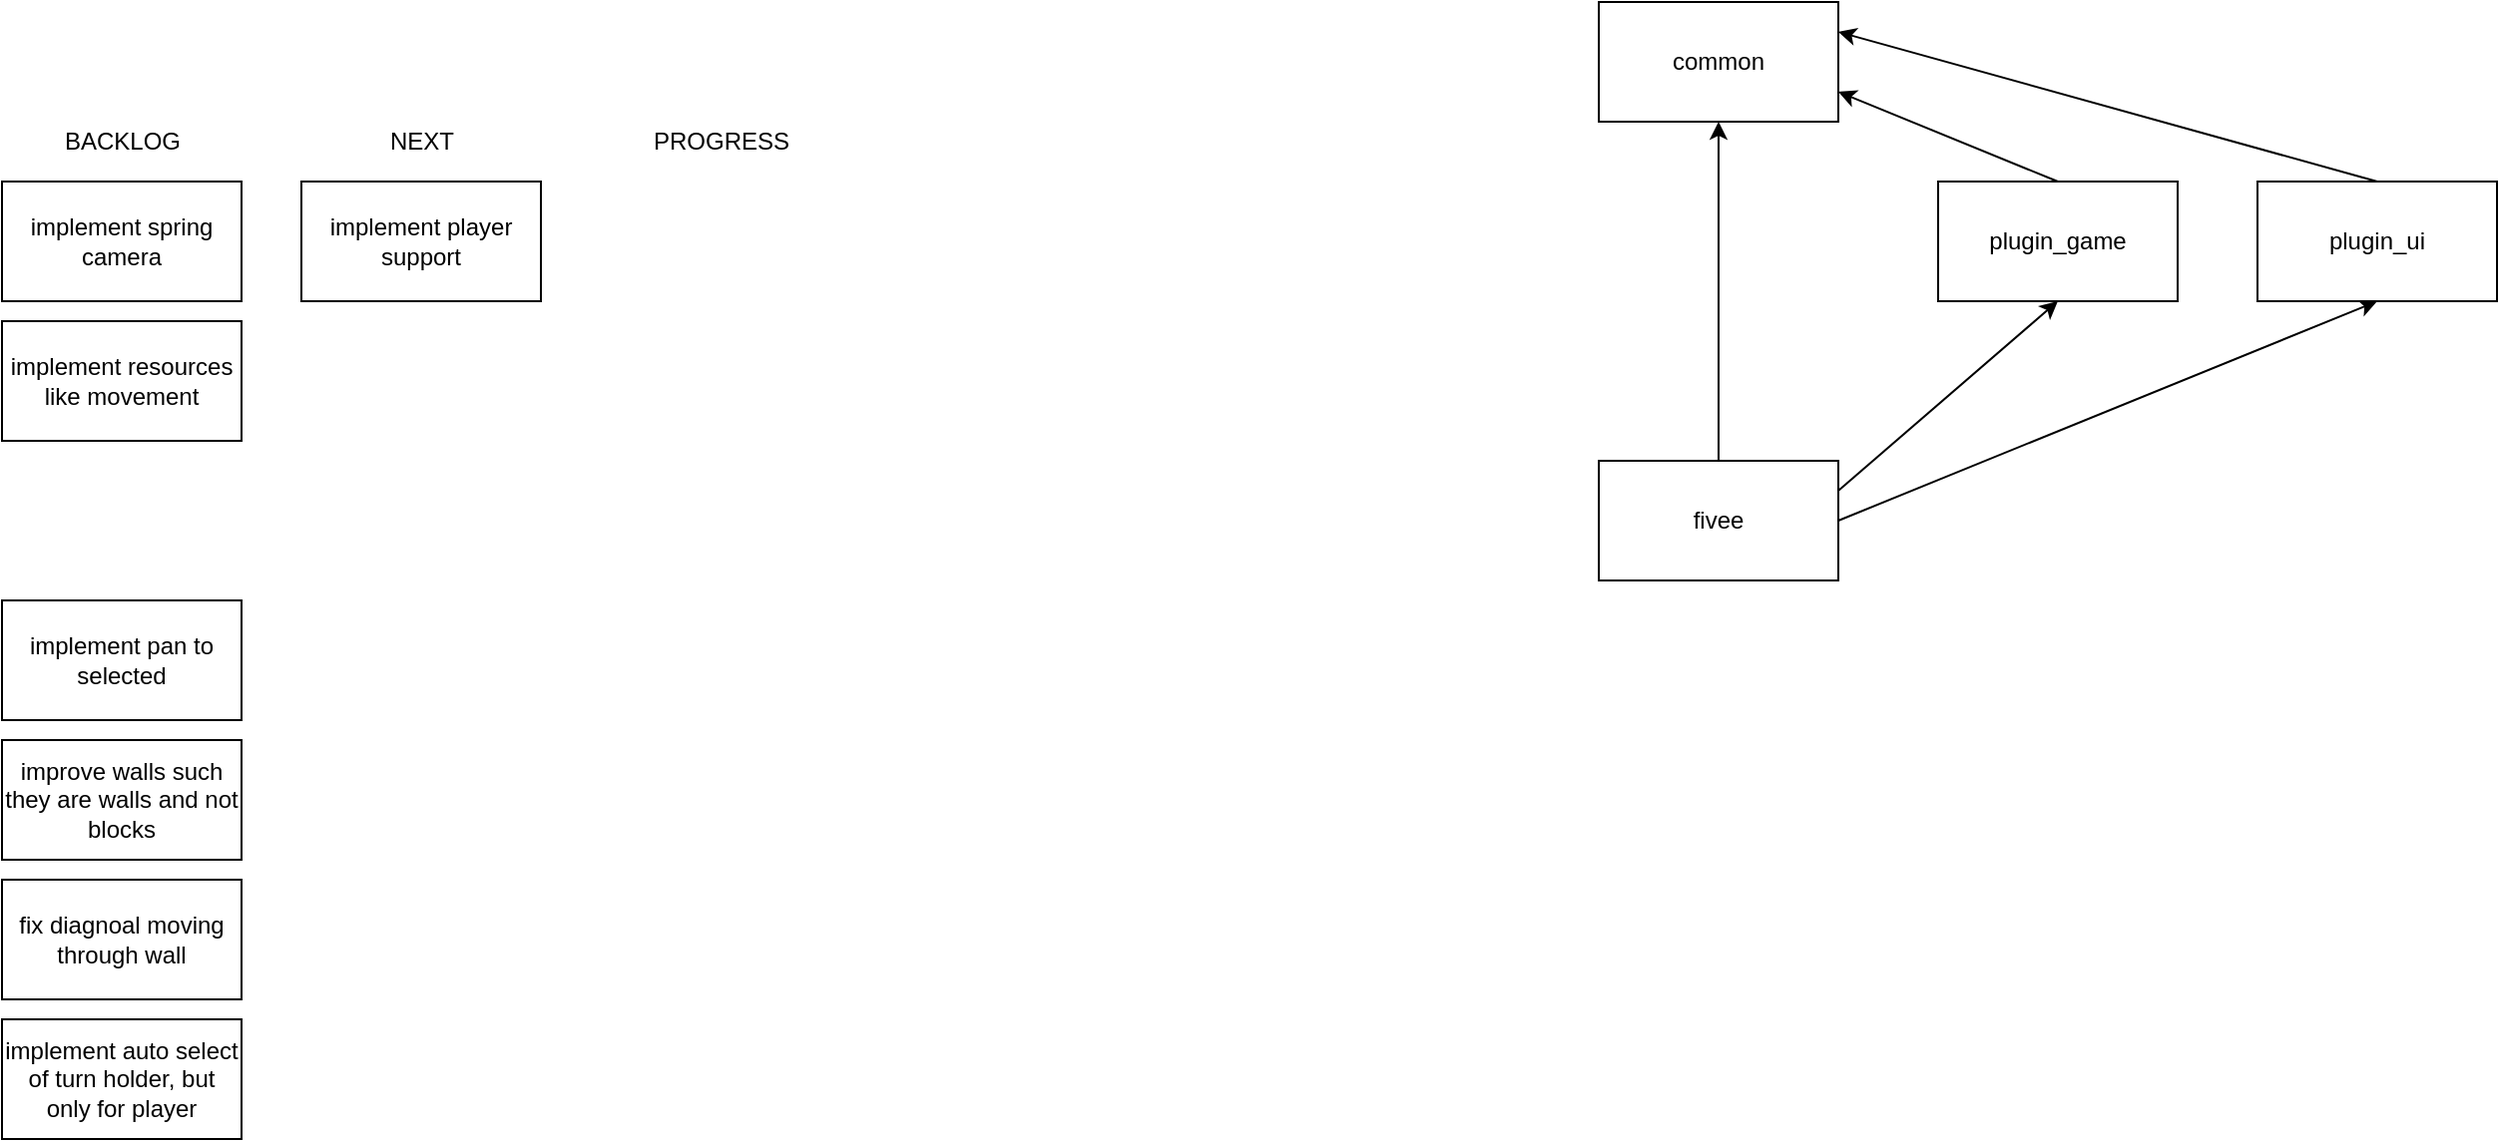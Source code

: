 <mxfile>
    <diagram id="fbY-3la6N2TdW8390JJk" name="Page-1">
        <mxGraphModel dx="1748" dy="800" grid="1" gridSize="10" guides="1" tooltips="1" connect="1" arrows="1" fold="1" page="1" pageScale="1" pageWidth="850" pageHeight="1100" math="0" shadow="0">
            <root>
                <mxCell id="0"/>
                <mxCell id="1" parent="0"/>
                <mxCell id="4" style="edgeStyle=none;html=1;exitX=0.5;exitY=0;exitDx=0;exitDy=0;" parent="1" source="2" target="3" edge="1">
                    <mxGeometry relative="1" as="geometry"/>
                </mxCell>
                <mxCell id="6" style="edgeStyle=none;html=1;exitX=1;exitY=0.25;exitDx=0;exitDy=0;entryX=0.5;entryY=1;entryDx=0;entryDy=0;" parent="1" source="2" target="5" edge="1">
                    <mxGeometry relative="1" as="geometry"/>
                </mxCell>
                <mxCell id="22" style="edgeStyle=none;html=1;exitX=1;exitY=0.5;exitDx=0;exitDy=0;entryX=0.5;entryY=1;entryDx=0;entryDy=0;" parent="1" source="2" target="21" edge="1">
                    <mxGeometry relative="1" as="geometry"/>
                </mxCell>
                <mxCell id="2" value="fivee" style="rounded=0;whiteSpace=wrap;html=1;" parent="1" vertex="1">
                    <mxGeometry x="380" y="430" width="120" height="60" as="geometry"/>
                </mxCell>
                <mxCell id="3" value="common" style="rounded=0;whiteSpace=wrap;html=1;" parent="1" vertex="1">
                    <mxGeometry x="380" y="200" width="120" height="60" as="geometry"/>
                </mxCell>
                <mxCell id="7" style="edgeStyle=none;html=1;exitX=0.5;exitY=0;exitDx=0;exitDy=0;entryX=1;entryY=0.75;entryDx=0;entryDy=0;" parent="1" source="5" target="3" edge="1">
                    <mxGeometry relative="1" as="geometry"/>
                </mxCell>
                <mxCell id="5" value="plugin_game" style="rounded=0;whiteSpace=wrap;html=1;" parent="1" vertex="1">
                    <mxGeometry x="550" y="290" width="120" height="60" as="geometry"/>
                </mxCell>
                <mxCell id="18" value="BACKLOG" style="text;html=1;align=center;verticalAlign=middle;resizable=0;points=[];autosize=1;strokeColor=none;fillColor=none;" parent="1" vertex="1">
                    <mxGeometry x="-400" y="255" width="80" height="30" as="geometry"/>
                </mxCell>
                <mxCell id="19" value="NEXT" style="text;html=1;align=center;verticalAlign=middle;resizable=0;points=[];autosize=1;strokeColor=none;fillColor=none;" parent="1" vertex="1">
                    <mxGeometry x="-240" y="255" width="60" height="30" as="geometry"/>
                </mxCell>
                <mxCell id="20" value="PROGRESS" style="text;html=1;align=center;verticalAlign=middle;resizable=0;points=[];autosize=1;strokeColor=none;fillColor=none;" parent="1" vertex="1">
                    <mxGeometry x="-105" y="255" width="90" height="30" as="geometry"/>
                </mxCell>
                <mxCell id="23" style="edgeStyle=none;html=1;exitX=0.5;exitY=0;exitDx=0;exitDy=0;entryX=1;entryY=0.25;entryDx=0;entryDy=0;" parent="1" source="21" target="3" edge="1">
                    <mxGeometry relative="1" as="geometry"/>
                </mxCell>
                <mxCell id="21" value="plugin_ui" style="rounded=0;whiteSpace=wrap;html=1;" parent="1" vertex="1">
                    <mxGeometry x="710" y="290" width="120" height="60" as="geometry"/>
                </mxCell>
                <mxCell id="33" value="implement spring camera" style="rounded=0;whiteSpace=wrap;html=1;" parent="1" vertex="1">
                    <mxGeometry x="-420" y="290" width="120" height="60" as="geometry"/>
                </mxCell>
                <mxCell id="36" value="implement resources like movement" style="rounded=0;whiteSpace=wrap;html=1;" parent="1" vertex="1">
                    <mxGeometry x="-420" y="360" width="120" height="60" as="geometry"/>
                </mxCell>
                <mxCell id="37" value="implement pan to selected" style="rounded=0;whiteSpace=wrap;html=1;" parent="1" vertex="1">
                    <mxGeometry x="-420" y="500" width="120" height="60" as="geometry"/>
                </mxCell>
                <mxCell id="38" value="improve walls such they are walls and not blocks" style="rounded=0;whiteSpace=wrap;html=1;" parent="1" vertex="1">
                    <mxGeometry x="-420" y="570" width="120" height="60" as="geometry"/>
                </mxCell>
                <mxCell id="39" value="fix diagnoal moving through wall" style="rounded=0;whiteSpace=wrap;html=1;" parent="1" vertex="1">
                    <mxGeometry x="-420" y="640" width="120" height="60" as="geometry"/>
                </mxCell>
                <mxCell id="41" value="implement player support" style="rounded=0;whiteSpace=wrap;html=1;" parent="1" vertex="1">
                    <mxGeometry x="-270" y="290" width="120" height="60" as="geometry"/>
                </mxCell>
                <mxCell id="42" value="implement auto select of turn holder, but only for player" style="rounded=0;whiteSpace=wrap;html=1;" vertex="1" parent="1">
                    <mxGeometry x="-420" y="710" width="120" height="60" as="geometry"/>
                </mxCell>
            </root>
        </mxGraphModel>
    </diagram>
</mxfile>